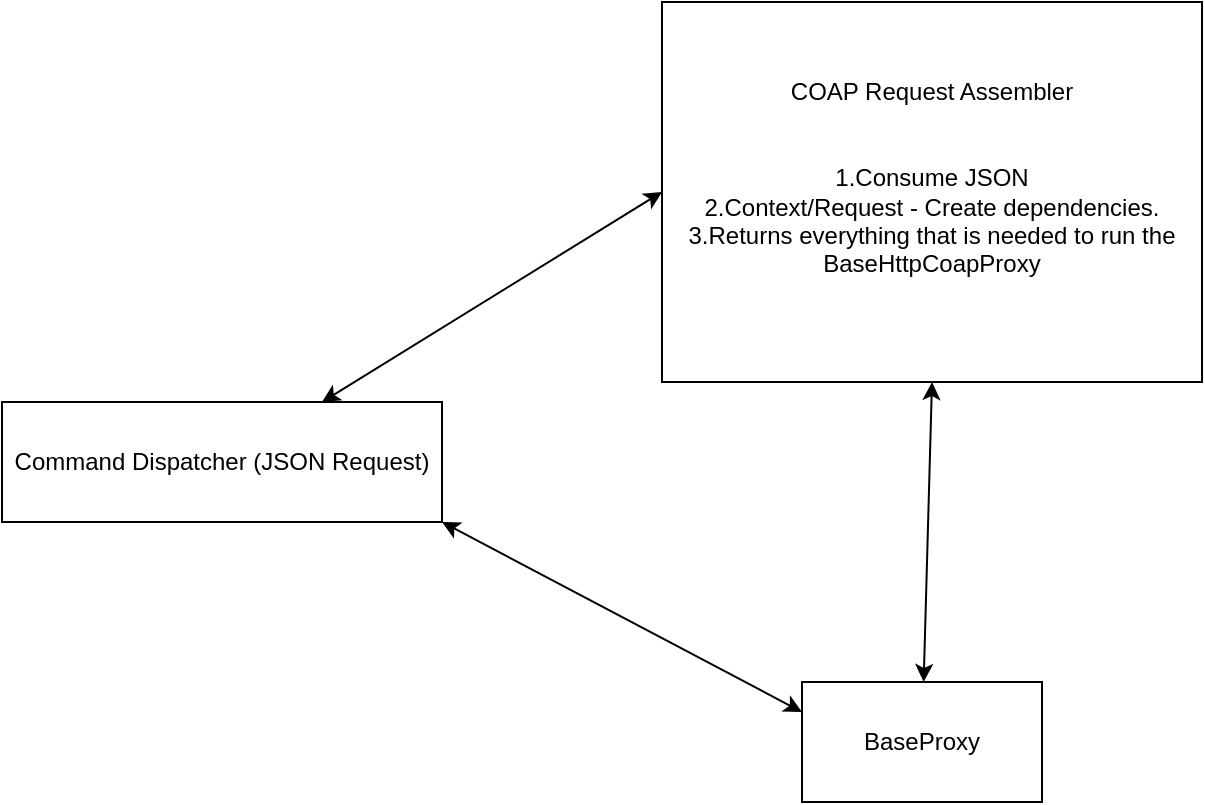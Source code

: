 <mxfile version="22.1.3" type="github">
  <diagram name="Page-1" id="g1JAxXRSMHbpgZsgY1w-">
    <mxGraphModel dx="1210" dy="603" grid="1" gridSize="10" guides="1" tooltips="1" connect="1" arrows="1" fold="1" page="1" pageScale="1" pageWidth="850" pageHeight="1100" math="0" shadow="0">
      <root>
        <mxCell id="0" />
        <mxCell id="1" parent="0" />
        <mxCell id="R9UEh_bRnkbGslfB4Rm0-1" value="Command Dispatcher (JSON Request)" style="rounded=0;whiteSpace=wrap;html=1;" vertex="1" parent="1">
          <mxGeometry x="70" y="270" width="220" height="60" as="geometry" />
        </mxCell>
        <mxCell id="R9UEh_bRnkbGslfB4Rm0-2" value="&lt;div&gt;COAP Request Assembler&lt;/div&gt;&lt;div&gt;&lt;br&gt;&lt;/div&gt;&lt;div&gt;&lt;br&gt;&lt;/div&gt;&lt;div&gt;1.Consume JSON&lt;/div&gt;&lt;div&gt;2.Context/Request - Create dependencies.&lt;/div&gt;&lt;div&gt;3.Returns everything that is needed to run the BaseHttpCoapProxy&lt;/div&gt;&lt;div&gt;&lt;br&gt;&lt;/div&gt;" style="rounded=0;whiteSpace=wrap;html=1;" vertex="1" parent="1">
          <mxGeometry x="400" y="70" width="270" height="190" as="geometry" />
        </mxCell>
        <mxCell id="R9UEh_bRnkbGslfB4Rm0-3" value="" style="endArrow=classic;startArrow=classic;html=1;rounded=0;entryX=0;entryY=0.5;entryDx=0;entryDy=0;" edge="1" parent="1" target="R9UEh_bRnkbGslfB4Rm0-2">
          <mxGeometry width="50" height="50" relative="1" as="geometry">
            <mxPoint x="230" y="270" as="sourcePoint" />
            <mxPoint x="280" y="220" as="targetPoint" />
          </mxGeometry>
        </mxCell>
        <mxCell id="R9UEh_bRnkbGslfB4Rm0-4" value="BaseProxy" style="rounded=0;whiteSpace=wrap;html=1;" vertex="1" parent="1">
          <mxGeometry x="470" y="410" width="120" height="60" as="geometry" />
        </mxCell>
        <mxCell id="R9UEh_bRnkbGslfB4Rm0-5" value="" style="endArrow=classic;startArrow=classic;html=1;rounded=0;entryX=0;entryY=0.25;entryDx=0;entryDy=0;" edge="1" parent="1" target="R9UEh_bRnkbGslfB4Rm0-4">
          <mxGeometry width="50" height="50" relative="1" as="geometry">
            <mxPoint x="290" y="330" as="sourcePoint" />
            <mxPoint x="340" y="280" as="targetPoint" />
          </mxGeometry>
        </mxCell>
        <mxCell id="R9UEh_bRnkbGslfB4Rm0-6" value="" style="endArrow=classic;startArrow=classic;html=1;rounded=0;entryX=0.5;entryY=1;entryDx=0;entryDy=0;" edge="1" parent="1" source="R9UEh_bRnkbGslfB4Rm0-4" target="R9UEh_bRnkbGslfB4Rm0-2">
          <mxGeometry width="50" height="50" relative="1" as="geometry">
            <mxPoint x="540" y="390" as="sourcePoint" />
            <mxPoint x="590" y="340" as="targetPoint" />
          </mxGeometry>
        </mxCell>
      </root>
    </mxGraphModel>
  </diagram>
</mxfile>
